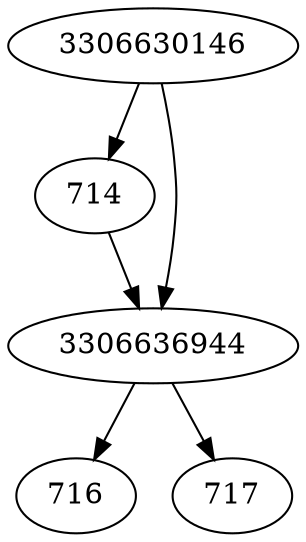 strict digraph  {
3306630146;
714;
716;
717;
3306636944;
3306630146 -> 714;
3306630146 -> 3306636944;
714 -> 3306636944;
3306636944 -> 716;
3306636944 -> 717;
}

